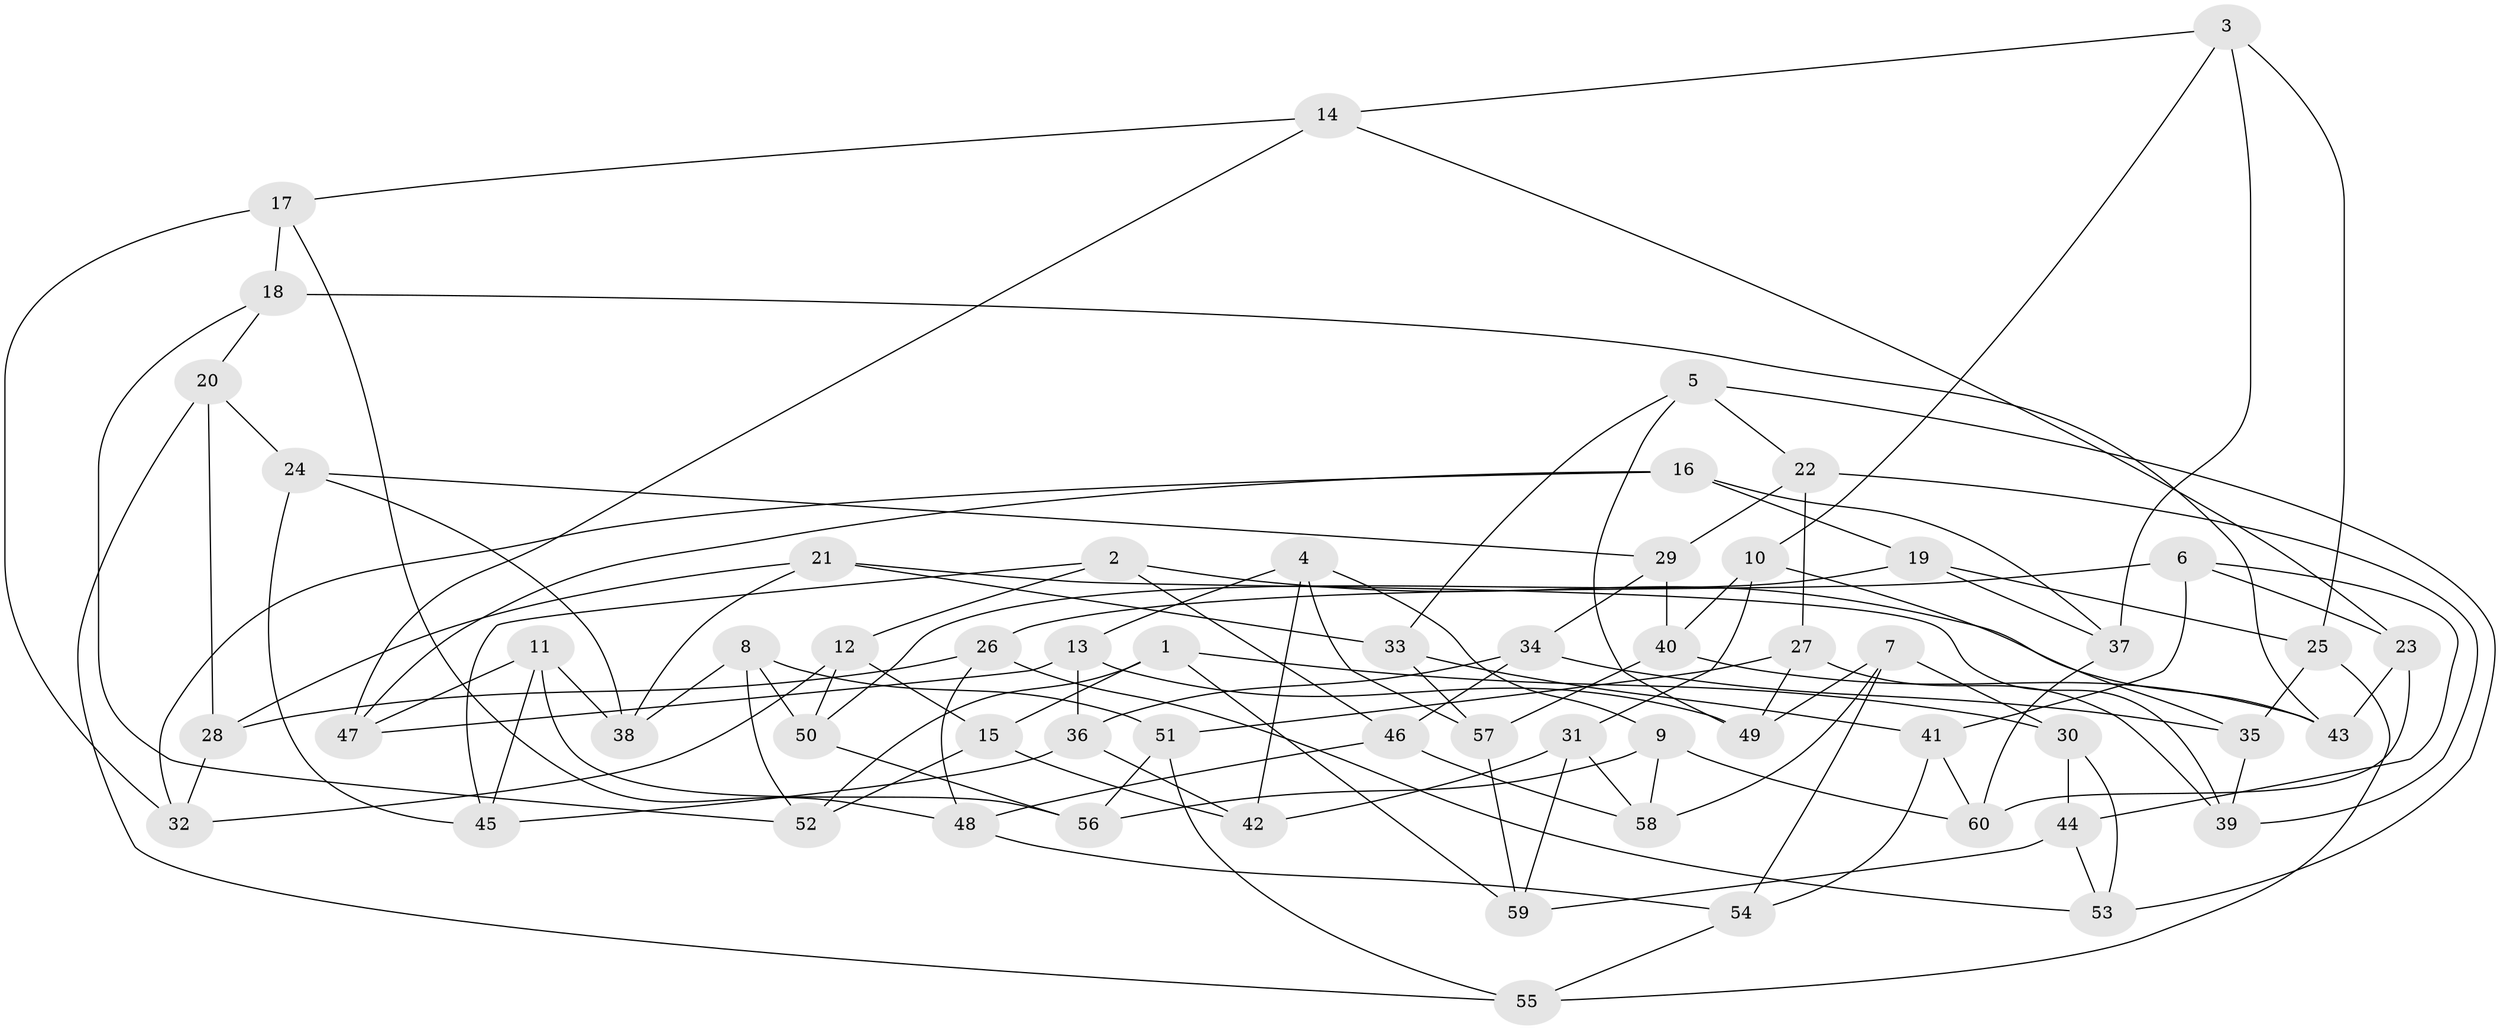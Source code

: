 // coarse degree distribution, {6: 0.38095238095238093, 4: 0.5714285714285714, 5: 0.047619047619047616}
// Generated by graph-tools (version 1.1) at 2025/24/03/03/25 07:24:25]
// undirected, 60 vertices, 120 edges
graph export_dot {
graph [start="1"]
  node [color=gray90,style=filled];
  1;
  2;
  3;
  4;
  5;
  6;
  7;
  8;
  9;
  10;
  11;
  12;
  13;
  14;
  15;
  16;
  17;
  18;
  19;
  20;
  21;
  22;
  23;
  24;
  25;
  26;
  27;
  28;
  29;
  30;
  31;
  32;
  33;
  34;
  35;
  36;
  37;
  38;
  39;
  40;
  41;
  42;
  43;
  44;
  45;
  46;
  47;
  48;
  49;
  50;
  51;
  52;
  53;
  54;
  55;
  56;
  57;
  58;
  59;
  60;
  1 -- 30;
  1 -- 15;
  1 -- 52;
  1 -- 59;
  2 -- 46;
  2 -- 45;
  2 -- 43;
  2 -- 12;
  3 -- 37;
  3 -- 14;
  3 -- 10;
  3 -- 25;
  4 -- 13;
  4 -- 9;
  4 -- 42;
  4 -- 57;
  5 -- 33;
  5 -- 22;
  5 -- 53;
  5 -- 49;
  6 -- 26;
  6 -- 41;
  6 -- 44;
  6 -- 23;
  7 -- 49;
  7 -- 30;
  7 -- 58;
  7 -- 54;
  8 -- 52;
  8 -- 50;
  8 -- 38;
  8 -- 51;
  9 -- 56;
  9 -- 58;
  9 -- 60;
  10 -- 35;
  10 -- 31;
  10 -- 40;
  11 -- 45;
  11 -- 56;
  11 -- 47;
  11 -- 38;
  12 -- 50;
  12 -- 32;
  12 -- 15;
  13 -- 47;
  13 -- 49;
  13 -- 36;
  14 -- 17;
  14 -- 23;
  14 -- 47;
  15 -- 42;
  15 -- 52;
  16 -- 37;
  16 -- 19;
  16 -- 47;
  16 -- 32;
  17 -- 48;
  17 -- 18;
  17 -- 32;
  18 -- 20;
  18 -- 43;
  18 -- 52;
  19 -- 37;
  19 -- 50;
  19 -- 25;
  20 -- 55;
  20 -- 24;
  20 -- 28;
  21 -- 38;
  21 -- 28;
  21 -- 39;
  21 -- 33;
  22 -- 39;
  22 -- 27;
  22 -- 29;
  23 -- 60;
  23 -- 43;
  24 -- 45;
  24 -- 38;
  24 -- 29;
  25 -- 55;
  25 -- 35;
  26 -- 53;
  26 -- 28;
  26 -- 48;
  27 -- 39;
  27 -- 51;
  27 -- 49;
  28 -- 32;
  29 -- 34;
  29 -- 40;
  30 -- 44;
  30 -- 53;
  31 -- 42;
  31 -- 59;
  31 -- 58;
  33 -- 57;
  33 -- 41;
  34 -- 36;
  34 -- 46;
  34 -- 35;
  35 -- 39;
  36 -- 42;
  36 -- 45;
  37 -- 60;
  40 -- 43;
  40 -- 57;
  41 -- 60;
  41 -- 54;
  44 -- 53;
  44 -- 59;
  46 -- 48;
  46 -- 58;
  48 -- 54;
  50 -- 56;
  51 -- 56;
  51 -- 55;
  54 -- 55;
  57 -- 59;
}

